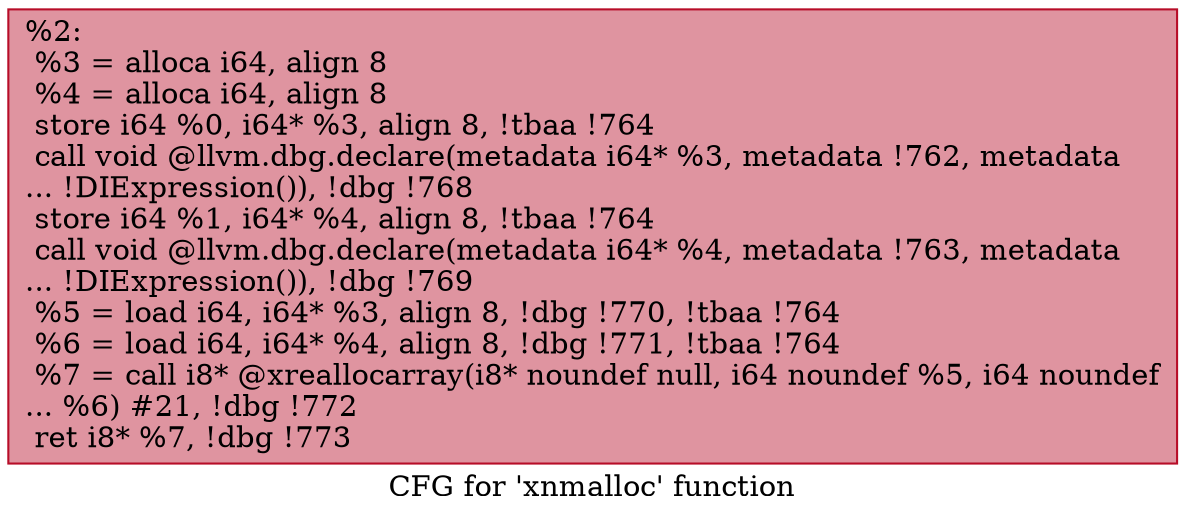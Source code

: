 digraph "CFG for 'xnmalloc' function" {
	label="CFG for 'xnmalloc' function";

	Node0x125aab0 [shape=record,color="#b70d28ff", style=filled, fillcolor="#b70d2870",label="{%2:\l  %3 = alloca i64, align 8\l  %4 = alloca i64, align 8\l  store i64 %0, i64* %3, align 8, !tbaa !764\l  call void @llvm.dbg.declare(metadata i64* %3, metadata !762, metadata\l... !DIExpression()), !dbg !768\l  store i64 %1, i64* %4, align 8, !tbaa !764\l  call void @llvm.dbg.declare(metadata i64* %4, metadata !763, metadata\l... !DIExpression()), !dbg !769\l  %5 = load i64, i64* %3, align 8, !dbg !770, !tbaa !764\l  %6 = load i64, i64* %4, align 8, !dbg !771, !tbaa !764\l  %7 = call i8* @xreallocarray(i8* noundef null, i64 noundef %5, i64 noundef\l... %6) #21, !dbg !772\l  ret i8* %7, !dbg !773\l}"];
}
